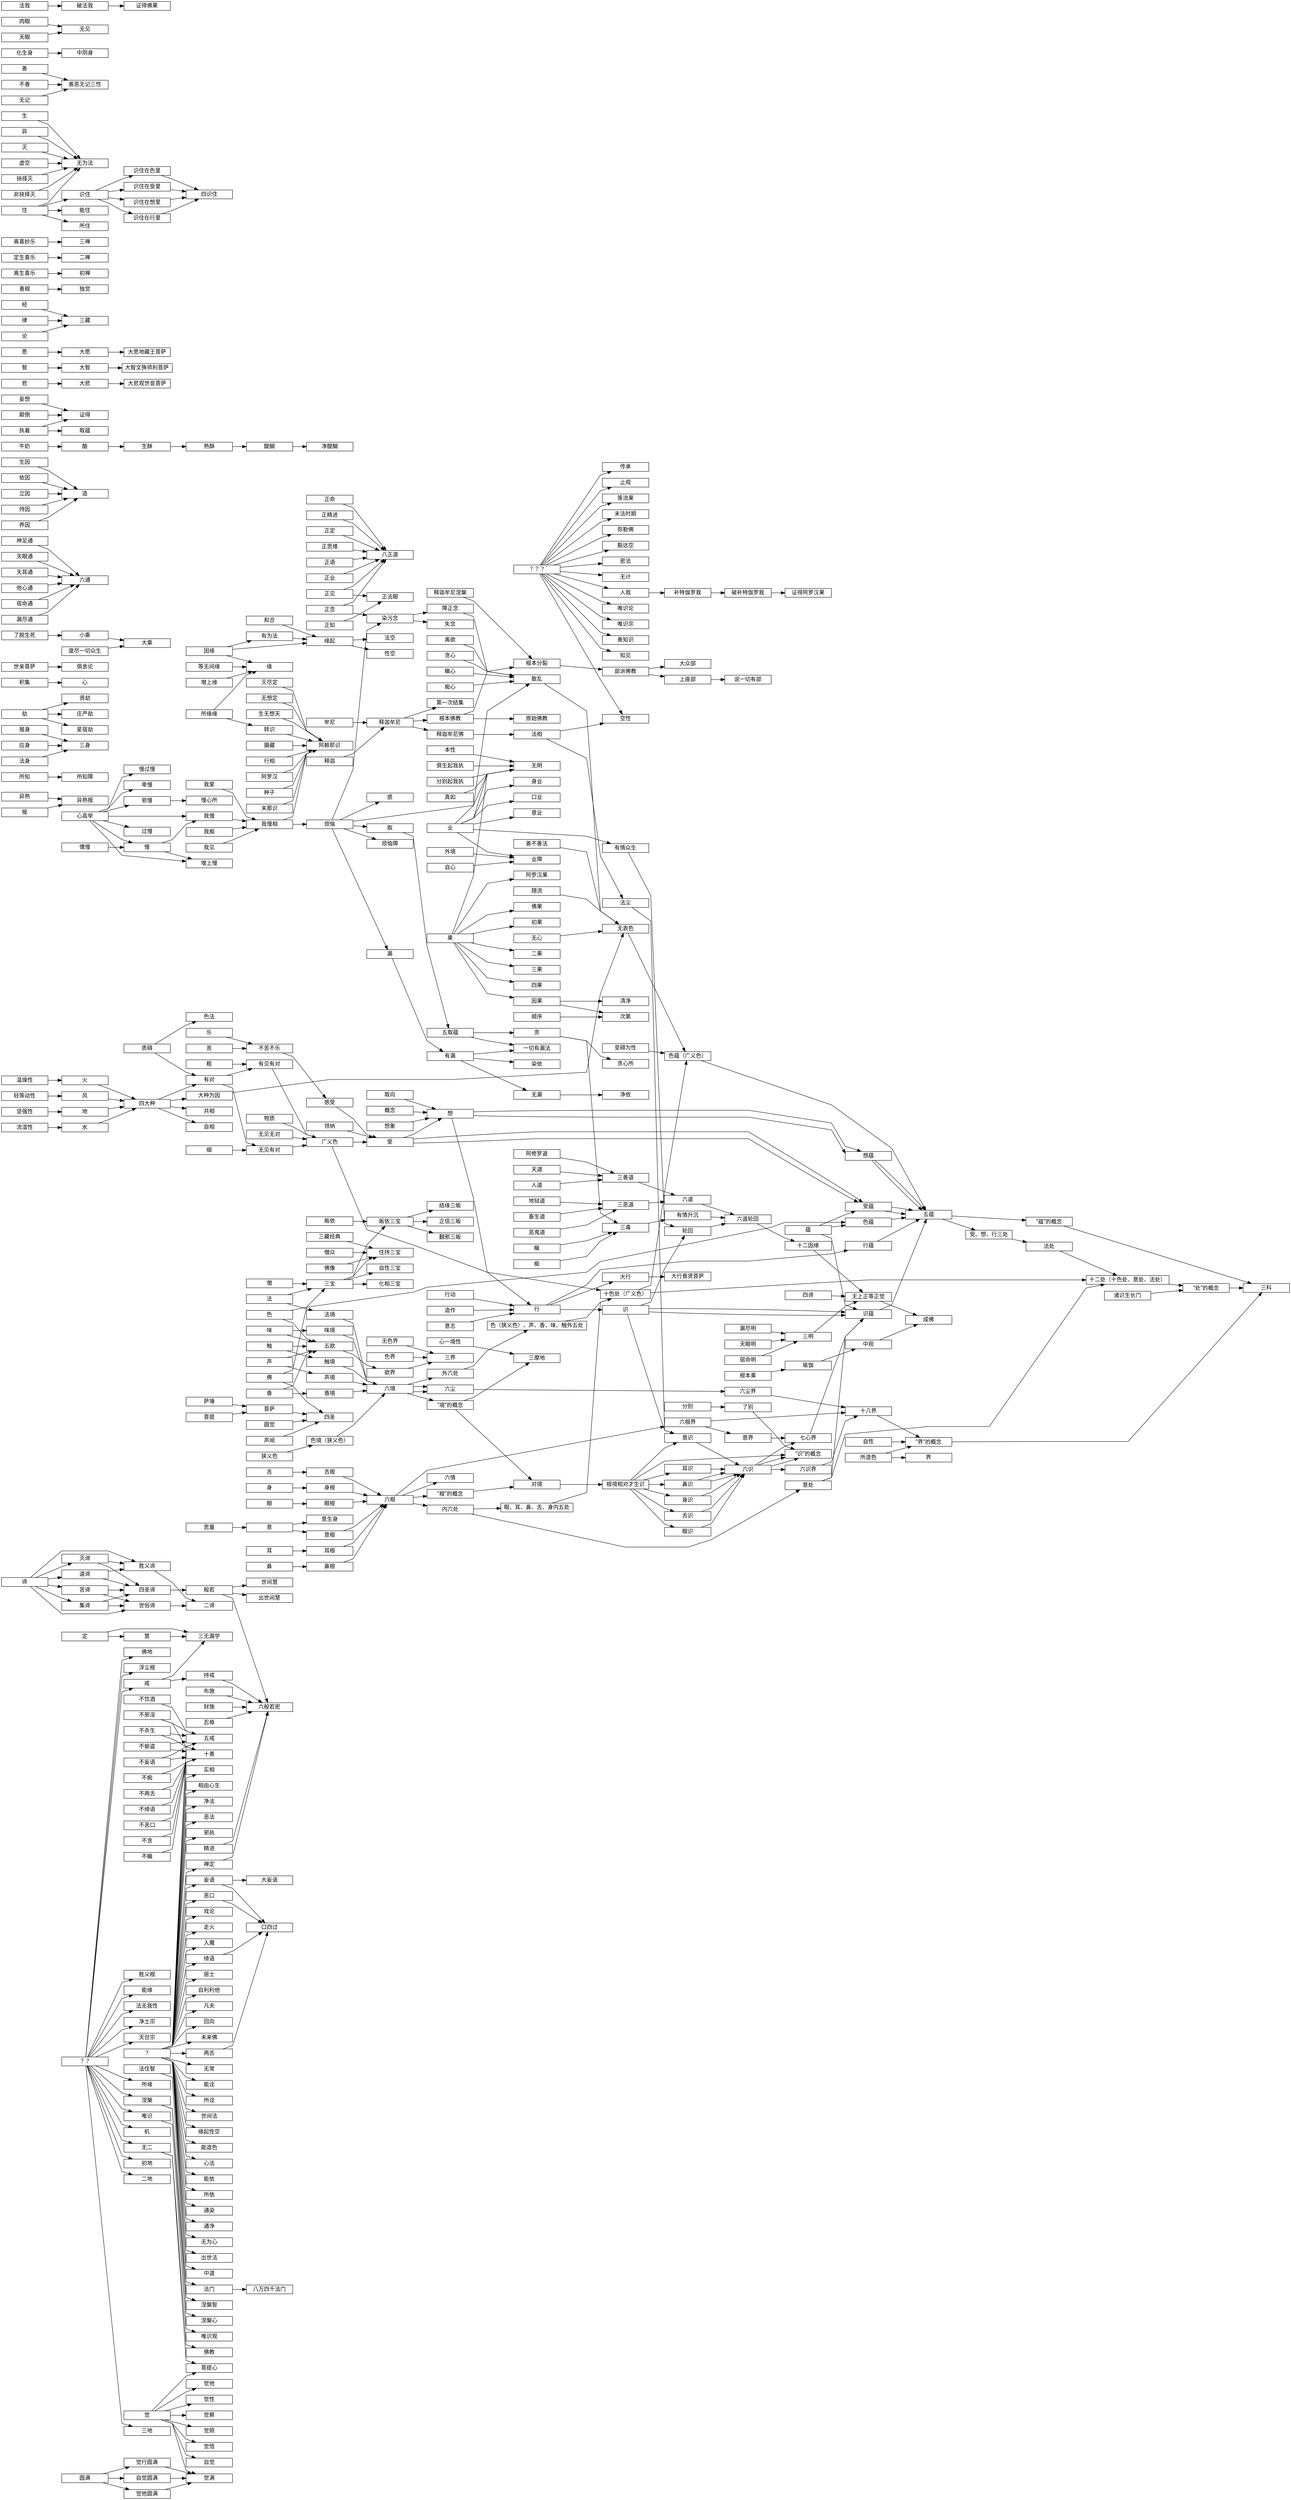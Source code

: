 digraph {
  rankdir="LR";
  graph [fontname="simhei" splines="polyline"]
  edge  [fontname="simhei"]
  node  [fontname="simhei" shape="box" width="1.68" height="0.1"]
  subgraph {
    "？？" -> "法无我性"
    "根本乘" -> "瑜伽"
    "瑜伽" -> "中观"
    "中观" -> "成佛"
    "？？" -> "净土宗"
    "？？" -> "天台宗"
    "？？？" -> "无计"
    "异熟" -> "异熟报"
    "报" -> "异熟报"
    "所知" -> "所知障"
    "？？？" -> "空性"
    "？？" -> "戒"
    "戒" -> "持戒"
    "？？？" -> "人我"
    "释迦" -> "释迦牟尼"
    "牟尼" -> "释迦牟尼"
    "释迦牟尼" -> "根本佛教"
    "根本佛教" -> "根本分裂"
    "释迦牟尼" -> "第一次结集"
    "我慢相" -> "烦恼"
    "烦恼" -> "惑"
    "烦恼" -> "无明"
    "真如" -> "无明"
    "本性" -> "无明"
    "报身" -> "三身"
    "应身" -> "三身"
    "法身" -> "三身"
    "劫" -> "贤劫"
    "劫" -> "庄严劫"
    "劫" -> "星宿劫"
    "识" -> "轮回"
    "业" -> "有情众生"
    "有情众生" -> "轮回"
    "业" -> "身业"
    "业" -> "口业"
    "思量" -> "意"
    "意" -> "意生身"
    "业" -> "意业"
    "业" -> "业障"
    "积集" -> "心"
    "自心" -> "业障"
    "狭义色" -> "色境（狭义色）"
    "香" -> "香境"
    "声" -> "声境"
    "味" -> "味境"
    "触" -> "触境"
    "法" -> "法境"
    "眼根" -> "六根"
    "耳根" -> "六根"
    "鼻根" -> "六根"
    "舌根" -> "六根"
    "身根" -> "六根"
    "意根" -> "六根"
    "六根" -> "六情"
    "六根" -> "六根界"
    "六根界" -> "意界"
    "意界" -> "七心界"
    "六识" -> "七心界"
    "识" -> "识蕴"
    "七心界" -> "识蕴"
    "意处" -> "识蕴"
    "六根" -> "内六处"
    "内六处" -> "眼、耳、鼻、舌、身内五处"
    "色境（狭义色）" -> "六境"
    "香境" -> "六境"
    "声境" -> "六境"
    "味境" -> "六境"
    "触境" -> "六境"
    "法境" -> "六境"
    "六境" -> "六尘"
    "六尘" -> "六尘界"
    "六尘界" -> "十八界"
    "外境" -> "业障"
    "眼" -> "眼根"
    "眼识" -> "六识"
    "眼、耳、鼻、舌、身内五处" -> "十色处（广义色）"
    "耳" -> "耳根"
    "耳识" -> "六识"
    "鼻" -> "鼻根"
    "鼻识" -> "六识"
    "舌" -> "舌根"
    "鼻识" -> "六识"
    "身" -> "身根"
    "身识" -> "六识"
    "意" -> "意根"
    "六境" -> "外六处"
    "外六处" -> "色（狭义色）、声、香、味、触外五处"
    "色（狭义色）、声、香、味、触外五处" -> "十色处（广义色）"
    "意识" -> "六识"
    "舌识" -> "六识"
    "六识" -> "六识界"
    "六识" -> "“识”的概念"
    "“蕴”的概念" -> "三科"
    "“界”的概念" -> "三科"
    "？？" -> "唯识"
    "唯识" -> "唯识观"
    "？？？" -> "唯识论"
    "？？？" -> "唯识宗"
    "？？？" -> "善知识"
    "行" -> "识"
    "？？？" -> "知见"
    "？？？" -> "传承"
    "正知" -> "正法眼"
    "正见" -> "正法眼"
    "？？？" -> "止观"
    "？？？" -> "等流果"
    "？？？" -> "末法时期"
    "？？？" -> "弥勒佛"
    "释迦牟尼" -> "释迦牟尼佛"
    "释迦牟尼佛" -> "法相"
    "法相" -> "空性"
    "？？？" -> "豁达空"
    "？？？" -> "密法"
    "世亲菩萨" -> "俱舍论"
    "？？" -> "机"
    "了脱生死" -> "小乘"
    "度尽一切众生" -> "大乘"
    "小乘" -> "大乘"
    "法相" -> "法尘"
    "识" -> "意识"
    "识蕴" -> "五蕴"
    "法尘" -> "意识"
    "六识界" -> "十八界"
    "欲界" -> "三界"
    "色界" -> "三界"
    "无色界" -> "三界"
    "六根" -> "“根”的概念"
    "“根”的概念" -> "对境"
    "对境" -> "根境相对才生识"
    "根本佛教" -> "原始佛教"
    "？？" -> "涅槃"
    "涅槃" -> "涅槃心"
    "涅槃" -> "涅槃智"
    "法住智" -> "涅槃智"
    "缘起" -> "性空"
    "缘起" -> "法空"
    "释迦牟尼涅槃" -> "根本分裂"
    "根本分裂" -> "部派佛教"
    "部派佛教" -> "上座部"
    "部派佛教" -> "大众部"
    "上座部" -> "说一切有部"
    "四圣谛" -> "般若"
    "般若" -> "世间慧"
    "般若" -> "出世间慧"
    "六根界" -> "十八界"
    "六境" -> "六尘"
    "神足通" -> "六通"
    "天眼通" -> "六通"
    "天耳通" -> "六通"
    "他心通" -> "六通"
    "宿命通" -> "六通"
    "漏尽通" -> "六通"
    "贪" -> "三毒"
    "瞋" -> "三毒"
    "痴" -> "三毒"
    "三毒" -> "有情升沉"
    "三善道" -> "六道"
    "三恶道" -> "六道"
    "六道" -> "六道轮回"
    "轮回" -> "六道轮回"
    "有情升沉" -> "六道轮回"
    "六道轮回" -> "十二因缘"
    "正见" -> "八正道"
    "正思维" -> "八正道"
    "正语" -> "八正道"
    "正业" -> "八正道"
    "正命" -> "八正道"
    "正精进" -> "八正道"
    "正念" -> "八正道"
    "正定" -> "八正道"
    "？" -> "世间法"
    "？" -> "缘起性空"
    "？" -> "五戒"
    "？" -> "十善"
    "谛" -> "苦谛"
    "谛" -> "集谛"
    "谛" -> "灭谛"
    "谛" -> "道谛"
    "谛" -> "世俗谛"
    "谛" -> "胜义谛"
    "世俗谛" -> "二谛"
    "胜义谛" -> "二谛"
    "苦谛" -> "世俗谛"
    "集谛" -> "世俗谛"
    "灭谛" -> "胜义谛"
    "道谛" -> "胜义谛"
    "苦谛" -> "四圣谛"
    "集谛" -> "四圣谛"
    "灭谛" -> "四圣谛"
    "道谛" -> "四圣谛"
    "因缘" -> "缘起"
    "因缘" -> "有为法"
    "有为法" -> "缘起"
    "和合" -> "缘起"
    "天眼明" -> "三明"
    "宿命明" -> "三明"
    "漏尽明" -> "三明"
    "三明" -> "无上正等正觉"
    "四谛" -> "无上正等正觉"
    "十二因缘" -> "无上正等正觉"
    "无上正等正觉" -> "成佛"
    "佛" -> "三宝"
    "法" -> "三宝"
    "僧" -> "三宝"
    "三宝" -> "化相三宝"
    "三宝" -> "住持三宝"
    "佛像" -> "住持三宝"
    "三藏经典" -> "住持三宝"
    "僧众" -> "住持三宝"
    "三宝" -> "自性三宝"
    "十八界" -> "“界”的概念"
    "自性" -> "“界”的概念"
    "所造色" -> "“界”的概念"
    "所造色" -> "界"
    "？" -> "能造色"
    "生因" -> "造"
    "依因" -> "造"
    "立因" -> "造"
    "持因" -> "造"
    "养因" -> "造"
    "牛奶" -> "酪"
    "酪" -> "生酥"
    "生酥" -> "熟酥"
    "熟酥" -> "醍醐"
    "醍醐" -> "净醍醐"
    "三宝" -> "皈依三宝"
    "皈依" -> "皈依三宝"
    "皈依三宝" -> "翻邪三皈"
    "皈依三宝" -> "结缘三皈"
    "皈依三宝" -> "正信三皈"
    "不杀生" -> "五戒"
    "不偷盗" -> "五戒"
    "不妄语" -> "五戒"
    "不邪淫" -> "五戒"
    "不饮酒" -> "五戒"
    "蕴" -> "色蕴"
    "色" -> "色蕴"
    "物质" -> "广义色"
    "十色处（广义色）" -> "色蕴（广义色）"
    "无表色" -> "色蕴（广义色）"
    "变碍为性" -> "色蕴（广义色）"
    "色蕴（广义色）" -> "五蕴"
    "广义色" -> "受"
    "蕴" -> "受蕴"
    "领纳" -> "受"
    "受" -> "受蕴"
    "苦" -> "不苦不乐"
    "乐" -> "不苦不乐"
    "不苦不乐" -> "感受"
    "感受" -> "受"
    "受" -> "想"
    "取向" -> "想"
    "受" -> "受蕴"
    "受蕴" -> "五蕴"
    "概念" -> "想"
    "想象" -> "想"
    "想" -> "想蕴"
    "想" -> "想蕴"
    "分别" -> "了别"
    "了别" -> "“识”的概念"
    "识" -> "识蕴"
    "蕴" -> "识蕴"
    "想" -> "行"
    "行动" -> "行"
    "造作" -> "行"
    "意志" -> "行"
    "想蕴" -> "五蕴"
    "行" -> "行蕴"
    "行蕴" -> "五蕴"
    "五蕴" -> "“蕴”的概念"
    "五蕴" -> "受、想、行三处"
    "质碍" -> "色法"
    "？" -> "心法"
    "色蕴" -> "五蕴"
    "受蕴" -> "五蕴"
    "想蕴" -> "五蕴"
    "妄想" -> "证得"
    "颠倒" -> "证得"
    "执着" -> "证得"
    "执着" -> "取蕴"
    "？" -> "能依"
    "？" -> "所依"
    "？" -> "通染"
    "？" -> "通净"
    "烦恼" -> "染污念"
    "正念" -> "染污念"
    "染污念" -> "失念"
    "染污念" -> "障正念"
    "障正念" -> "散乱"
    "烦恼" -> "取"
    "取" -> "五取蕴"
    "五取蕴" -> "贪"
    "五取蕴" -> "一切有漏法"
    "有漏" -> "一切有漏法"
    "贪" -> "贪心所"
    "贪心" -> "散乱"
    "瞋心" -> "散乱"
    "痴心" -> "散乱"
    "离欲" -> "散乱"
    "业" -> "散乱"
    "觉" -> "自觉"
    "觉" -> "觉他"
    "觉" -> "觉满"
    "圆满" -> "自觉圆满"
    "圆满" -> "觉他圆满"
    "圆满" -> "觉行圆满"
    "自觉圆满" -> "觉满"
    "觉他圆满" -> "觉满"
    "觉行圆满" -> "觉满"
    "觉" -> "菩提心"
    "觉" -> "觉性"
    "觉" -> "觉察"
    "觉" -> "觉照"
    "觉" -> "觉悟"
    "菩提" -> "菩萨"
    "萨埵" -> "菩萨"
    "悲" -> "大悲"
    "智" -> "大智"
    "愿" -> "大愿"
    "行" -> "大行"
    "大悲" -> "大悲观世音菩萨"
    "大智" -> "大智文殊师利菩萨"
    "大愿" -> "大愿地藏王菩萨"
    "大行" -> "大行普贤菩萨"
    "？" -> "无为心"
    "？" -> "出世法"
    "？" -> "中道"
    "？" -> "实相"
    "？" -> "相由心生"
    "？" -> "净法"
    "？" -> "恶法"
    "？" -> "邪执"
    "？" -> "妄语"
    "妄语" -> "大妄语"
    "？" -> "戏论"
    "？" -> "两舌"
    "？" -> "恶口"
    "？" -> "绮语"
    "妄语" -> "口四过"
    "两舌" -> "口四过"
    "恶口" -> "口四过"
    "绮语" -> "口四过"
    "？" -> "禅定"
    "？" -> "走火"
    "？" -> "入魔"
    "？" -> "法门"
    "法门" -> "八万四千法门"
    "慢" -> "我慢"
    "慢" -> "增上慢"
    "果" -> "因果"
    "因果" -> "清净"
    "果" -> "阿罗汉果"
    "果" -> "佛果"
    "果" -> "初果"
    "果" -> "二果"
    "果" -> "三果"
    "果" -> "四果"
    "？？" -> "初地"
    "？？" -> "二地"
    "？？" -> "三地"
    "？？" -> "佛地"
    "？" -> "居士"
    "经" -> "三藏"
    "律" -> "三藏"
    "论" -> "三藏"
    "不杀生" -> "十善"
    "不偷盗" -> "十善"
    "不邪淫" -> "十善"
    "不妄语" -> "十善"
    "不两舌" -> "十善"
    "不绮语" -> "十善"
    "不恶口" -> "十善"
    "不贪" -> "十善"
    "不瞋" -> "十善"
    "不痴" -> "十善"
    "天道" -> "三善道"
    "人道" -> "三善道"
    "阿修罗道" -> "三善道"
    "畜生道" -> "三恶道"
    "恶鬼道" -> "三恶道"
    "地狱道" -> "三恶道"
    "？" -> "自利利他"
    "？" -> "凡夫"
    "佛" -> "四圣"
    "菩萨" -> "四圣"
    "圆觉" -> "四圣"
    "声闻" -> "四圣"
    "色" -> "五欲"
    "声" -> "五欲"
    "香" -> "五欲"
    "味" -> "五欲"
    "触" -> "五欲"
    "五欲" -> "欲界"
    "善根" -> "独觉"
    "？？" -> "浮尘根"
    "？？" -> "胜义根"
    "？" -> "回向"
    "？" -> "未来佛"
    "布施" -> "六般若密"
    "财施" -> "六般若密"
    "持戒" -> "六般若密"
    "戒" -> "三无漏学"
    "定" -> "三无漏学"
    "慧" -> "三无漏学"
    "定" -> "慧"
    "有漏" -> "染依"
    "无漏" -> "净依"
    "顺序" -> "次第"
    "因果" -> "次第"
    "忍辱" -> "六般若密"
    "精进" -> "六般若密"
    "禅定" -> "六般若密"
    "离生喜乐" -> "初禅"
    "定生喜乐" -> "二禅"
    "离喜妙乐" -> "三禅"
    "般若" -> "六般若密"
    "生" -> "无为法"
    "异" -> "无为法"
    "灭" -> "无为法"
    "虚空" -> "无为法"
    "抉择灭" -> "无为法"
    "非抉择灭" -> "无为法"
    "？" -> "无常"
    "？" -> "能诠"
    "住" -> "识住"
    "住" -> "能住"
    "住" -> "所住"
    "？？" -> "能缘"
    "？？" -> "所缘"
    "因缘" -> "缘"
    "等无间缘" -> "缘"
    "增上缘" -> "缘"
    "所缘缘" -> "缘"
    "所缘缘" -> "转识"
    "住" -> "无为法"
    "识住" -> "识住在色里"
    "识住" -> "识住在受里"
    "识住" -> "识住在想里"
    "识住" -> "识住在行里"
    "识住在色里" -> "四识住"
    "识住在受里" -> "四识住"
    "识住在想里" -> "四识住"
    "识住在行里" -> "四识住"
    "？" -> "所诠"
    "散乱" -> "无表色"
    "无心" -> "无表色"
    "善不善法" -> "无表色"
    "善" -> "善恶无记三性"
    "不善" -> "善恶无记三性"
    "无记" -> "善恶无记三性"
    "随流" -> "无表色"
    "大种为因" -> "无表色"
    "化生身" -> "中阴身"
    "质碍" -> "有对"
    "有对" -> "有见有对"
    "有对" -> "无见有对"
    "粗" -> "有见有对"
    "细" -> "无见有对"
    "有见有对" -> "广义色"
    "肉眼" -> "无见"
    "天眼" -> "无见"
    "无见有对" -> "广义色"
    "无见无对" -> "广义色"
    "坚强性" -> "地"
    "流湿性" -> "水"
    "温燥性" -> "火"
    "轻等动性" -> "风"
    "地" -> "四大种"
    "水" -> "四大种"
    "火" -> "四大种"
    "风" -> "四大种"
    "种子" -> "阿赖耶识"
    "末那识" -> "阿赖耶识"
    "灭尽定" -> "阿赖耶识"
    "无想定" -> "阿赖耶识"
    "生无想天" -> "阿赖耶识"
    "我见" -> "我慢相"
    "我爱" -> "我慢相"
    "我慢" -> "我慢相"
    "我痴" -> "我慢相"
    "我慢相" -> "阿赖耶识"
    "摄藏" -> "阿赖耶识"
    "转识" -> "阿赖耶识"
    "行相" -> "阿赖耶识"
    "阿罗汉" -> "阿赖耶识"
    "？？" -> "无二"
    "无二" -> "佛教"
    "无二" -> "菩提心"
    "烦恼" -> "烦恼障"
    "烦恼" -> "漏"
    "漏" -> "有漏"
    "有漏" -> "无漏"
    "憍慢" -> "慢"
    "心高举" -> "慢"
    "心高举" -> "过慢"
    "心高举" -> "慢过慢"
    "心高举" -> "我慢"
    "心高举" -> "增上慢"
    "心高举" -> "卑慢"
    "心高举" -> "邪慢"
    "邪慢" -> "慢心所"
    "人我" -> "补特伽罗我"
    "补特伽罗我" -> "破补特伽罗我"
    "破补特伽罗我" -> "证得阿罗汉果"
    "法我" -> "破法我"
    "破法我" -> "证得佛果"
    "俱生起我执" -> "无明"
    "分别起我执" -> "无明"
    "业" -> "无明"
    "果" -> "无明"
    "六境" -> "“境”的概念"
    "“境”的概念" -> "对境"
    "“境”的概念" -> "三摩地"
    "心一境性" -> "三摩地"
    "六识" -> "“识”的概念"
    "根境相对才生识" -> "“识”的概念"
    "根境相对才生识" -> "眼识"
    "根境相对才生识" -> "耳识"
    "根境相对才生识" -> "鼻识"
    "根境相对才生识" -> "舌识"
    "根境相对才生识" -> "身识"
    "根境相对才生识" -> "意识"
    "诸识生长门" -> "“处”的概念"
    "“处”的概念" -> "三科"
    "广义色" -> "十色处（广义色）"
    "十色处（广义色）" -> "十二处（十色处、意处、法处）"
    "内六处" -> "意处"
    "意处" -> "十二处（十色处、意处、法处）"
    "受、想、行三处" -> "法处"
    "法处" -> "十二处（十色处、意处、法处）"
    "十二处（十色处、意处、法处）" -> "“处”的概念"
    "四大种" -> "大种为因"
    "四大种" -> "有对"
    "四大种" -> "自相"
    "四大种" -> "共相"
  }
}

